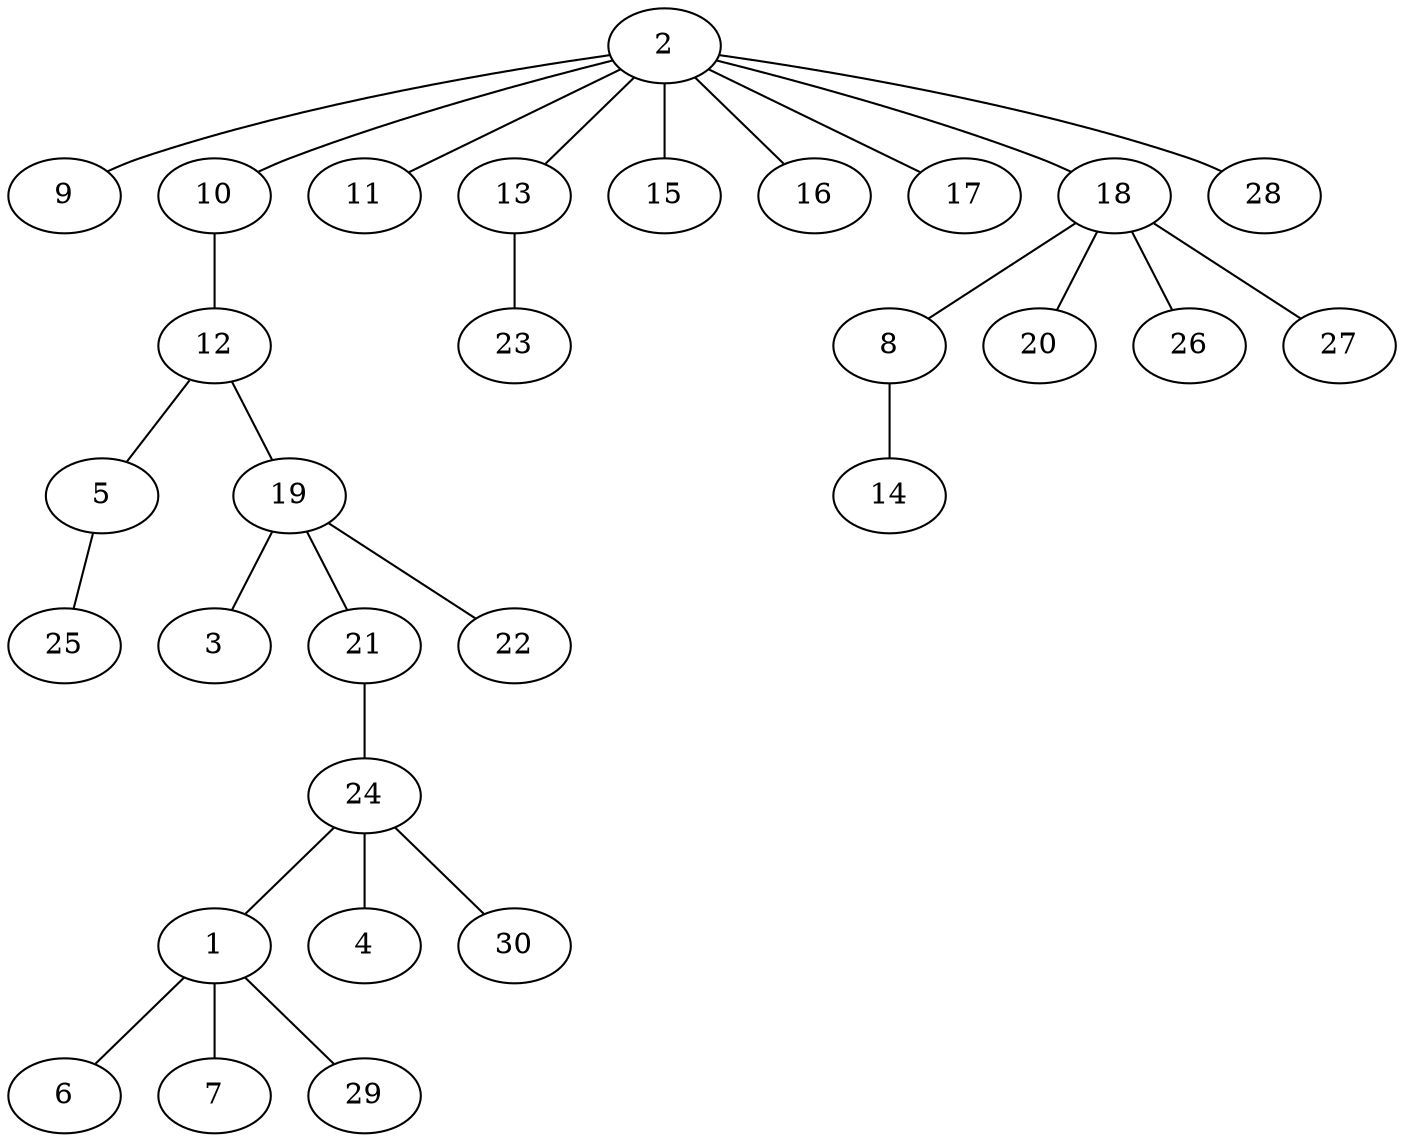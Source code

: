 graph {
2--9
2--10
2--11
2--13
2--15
2--16
2--17
2--18
2--28
18--8
18--20
18--26
18--27
10--12
13--23
8--14
12--5
12--19
19--3
19--21
19--22
5--25
21--24
24--1
24--4
24--30
1--6
1--7
1--29
}
